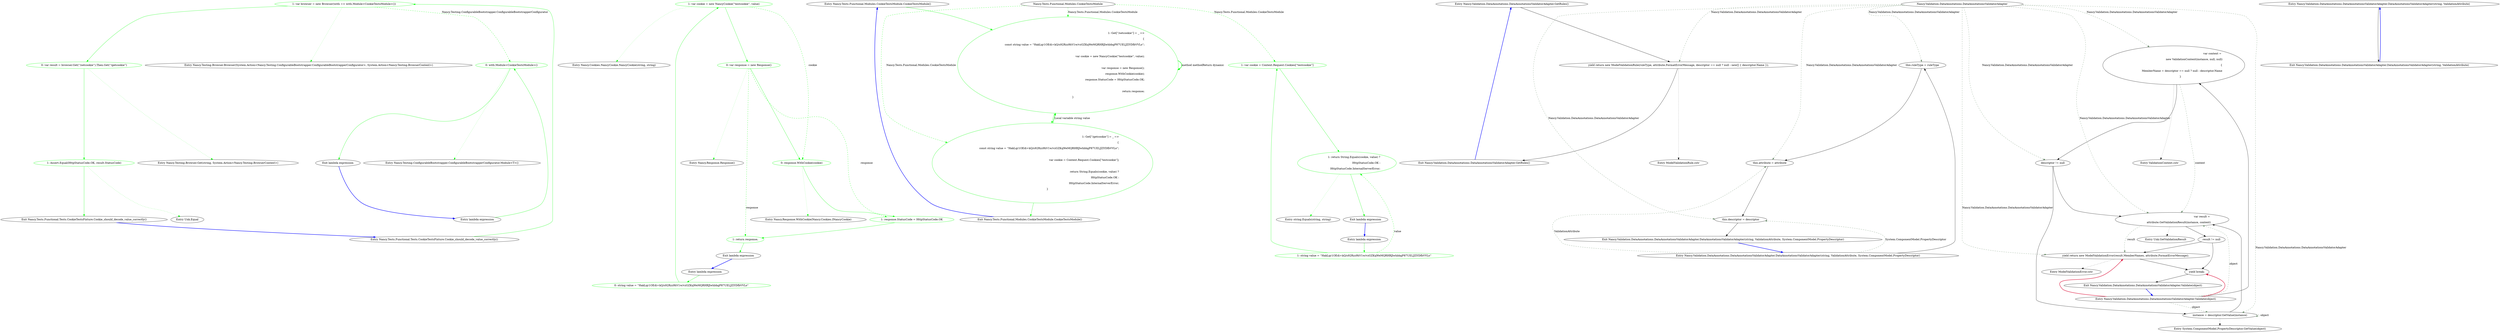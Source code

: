 digraph  {
d1 [cluster="Nancy.Tests.Functional.Tests.CookieTestsFixture.Cookie_should_decode_value_correctly()", color=green, community=0, label="1: var browser = new Browser(with => with.Module<CookieTestsModule>())", span="15-15"];
d0 [cluster="Nancy.Tests.Functional.Tests.CookieTestsFixture.Cookie_should_decode_value_correctly()", label="Entry Nancy.Tests.Functional.Tests.CookieTestsFixture.Cookie_should_decode_value_correctly()", span="12-12"];
d2 [cluster="Nancy.Tests.Functional.Tests.CookieTestsFixture.Cookie_should_decode_value_correctly()", color=green, community=0, label="0: var result = browser.Get(''/setcookie'').Then.Get(''/getcookie'')", span="18-18"];
d5 [cluster="Nancy.Testing.Browser.Browser(System.Action<Nancy.Testing.ConfigurableBootstrapper.ConfigurableBootstrapperConfigurator>, System.Action<Nancy.Testing.BrowserContext>)", label="Entry Nancy.Testing.Browser.Browser(System.Action<Nancy.Testing.ConfigurableBootstrapper.ConfigurableBootstrapperConfigurator>, System.Action<Nancy.Testing.BrowserContext>)", span="28-28"];
d9 [cluster="lambda expression", color=green, community=0, label="0: with.Module<CookieTestsModule>()", span="15-15"];
d3 [cluster="Nancy.Tests.Functional.Tests.CookieTestsFixture.Cookie_should_decode_value_correctly()", color=green, community=0, label="1: Assert.Equal(HttpStatusCode.OK, result.StatusCode)", span="21-21"];
d6 [cluster="Nancy.Testing.Browser.Get(string, System.Action<Nancy.Testing.BrowserContext>)", label="Entry Nancy.Testing.Browser.Get(string, System.Action<Nancy.Testing.BrowserContext>)", span="74-74"];
d8 [cluster="lambda expression", label="Entry lambda expression", span="15-15"];
d10 [cluster="lambda expression", label="Exit lambda expression", span="15-15"];
d11 [cluster="Nancy.Testing.ConfigurableBootstrapper.ConfigurableBootstrapperConfigurator.Module<T>()", label="Entry Nancy.Testing.ConfigurableBootstrapper.ConfigurableBootstrapperConfigurator.Module<T>()", span="880-880"];
d4 [cluster="Nancy.Tests.Functional.Tests.CookieTestsFixture.Cookie_should_decode_value_correctly()", label="Exit Nancy.Tests.Functional.Tests.CookieTestsFixture.Cookie_should_decode_value_correctly()", span="12-12"];
d7 [cluster="Unk.Equal", label="Entry Unk.Equal", span=""];
m0_12 [cluster="Nancy.Cookies.NancyCookie.NancyCookie(string, string)", file="CookieTestsModule.cs", label="Entry Nancy.Cookies.NancyCookie.NancyCookie(string, string)", span="18-18"];
m0_14 [cluster="Nancy.Response.WithCookie(Nancy.Cookies.INancyCookie)", file="CookieTestsModule.cs", label="Entry Nancy.Response.WithCookie(Nancy.Cookies.INancyCookie)", span="88-88"];
m0_0 [cluster="Nancy.Tests.Functional.Modules.CookieTestsModule.CookieTestsModule()", file="CookieTestsModule.cs", label="Entry Nancy.Tests.Functional.Modules.CookieTestsModule.CookieTestsModule()", span="8-8"];
m0_1 [cluster="Nancy.Tests.Functional.Modules.CookieTestsModule.CookieTestsModule()", color=green, community=1, file="CookieTestsModule.cs", label="1: Get[''/setcookie''] = _ =>\r\n            {\r\n                const string value = ''HakLqr1OEdi+kQ/s92Rzz9hV1w/vzGZKqWeMQRHRJlwhbbgP87UELJZlYDfbVVLo'';\r\n\r\n                var cookie = new NancyCookie(''testcookie'', value);\r\n\r\n                var response = new Response();\r\n                response.WithCookie(cookie);\r\n                response.StatusCode = HttpStatusCode.OK;\r\n\r\n                return response;\r\n            }", span="10-21"];
m0_2 [cluster="Nancy.Tests.Functional.Modules.CookieTestsModule.CookieTestsModule()", color=green, community=1, file="CookieTestsModule.cs", label="1: Get[''/getcookie''] = _ =>\r\n            {\r\n                const string value = ''HakLqr1OEdi+kQ/s92Rzz9hV1w/vzGZKqWeMQRHRJlwhbbgP87UELJZlYDfbVVLo'';\r\n\r\n                var cookie = Context.Request.Cookies[''testcookie''];\r\n\r\n                return String.Equals(cookie, value) ?\r\n                    HttpStatusCode.OK :\r\n                    HttpStatusCode.InternalServerError;\r\n            }", span="23-32"];
m0_3 [cluster="Nancy.Tests.Functional.Modules.CookieTestsModule.CookieTestsModule()", file="CookieTestsModule.cs", label="Exit Nancy.Tests.Functional.Modules.CookieTestsModule.CookieTestsModule()", span="8-8"];
m0_13 [cluster="Nancy.Response.Response()", file="CookieTestsModule.cs", label="Entry Nancy.Response.Response()", span="29-29"];
m0_15 [cluster="lambda expression", file="CookieTestsModule.cs", label="Entry lambda expression", span="23-32"];
m0_5 [cluster="lambda expression", color=green, community=0, file="CookieTestsModule.cs", label="0: string value = ''HakLqr1OEdi+kQ/s92Rzz9hV1w/vzGZKqWeMQRHRJlwhbbgP87UELJZlYDfbVVLo''", span="12-12"];
m0_4 [cluster="lambda expression", file="CookieTestsModule.cs", label="Entry lambda expression", span="10-21"];
m0_6 [cluster="lambda expression", color=green, community=0, file="CookieTestsModule.cs", label="1: var cookie = new NancyCookie(''testcookie'', value)", span="14-14"];
m0_7 [cluster="lambda expression", color=green, community=0, file="CookieTestsModule.cs", label="0: var response = new Response()", span="16-16"];
m0_8 [cluster="lambda expression", color=green, community=0, file="CookieTestsModule.cs", label="0: response.WithCookie(cookie)", span="17-17"];
m0_9 [cluster="lambda expression", color=green, community=0, file="CookieTestsModule.cs", label="1: response.StatusCode = HttpStatusCode.OK", span="18-18"];
m0_10 [cluster="lambda expression", color=green, community=0, file="CookieTestsModule.cs", label="1: return response;", span="20-20"];
m0_11 [cluster="lambda expression", file="CookieTestsModule.cs", label="Exit lambda expression", span="10-21"];
m0_16 [cluster="lambda expression", color=green, community=0, file="CookieTestsModule.cs", label="1: string value = ''HakLqr1OEdi+kQ/s92Rzz9hV1w/vzGZKqWeMQRHRJlwhbbgP87UELJZlYDfbVVLo''", span="25-25"];
m0_17 [cluster="lambda expression", color=green, community=0, file="CookieTestsModule.cs", label="1: var cookie = Context.Request.Cookies[''testcookie'']", span="27-27"];
m0_18 [cluster="lambda expression", color=green, community=1, file="CookieTestsModule.cs", label="1: return String.Equals(cookie, value) ?\r\n                    HttpStatusCode.OK :\r\n                    HttpStatusCode.InternalServerError;", span="29-31"];
m0_19 [cluster="lambda expression", file="CookieTestsModule.cs", label="Exit lambda expression", span="23-32"];
m0_20 [cluster="string.Equals(string, string)", file="CookieTestsModule.cs", label="Entry string.Equals(string, string)", span="0-0"];
m0_21 [file="CookieTestsModule.cs", label="Nancy.Tests.Functional.Modules.CookieTestsModule", span=""];
m1_7 [cluster="Nancy.Validation.DataAnnotations.DataAnnotationsValidatorAdapter.GetRules()", file="Request.cs", label="Entry Nancy.Validation.DataAnnotations.DataAnnotationsValidatorAdapter.GetRules()", span="42-42"];
m1_8 [cluster="Nancy.Validation.DataAnnotations.DataAnnotationsValidatorAdapter.GetRules()", file="Request.cs", label="yield return new ModelValidationRule(ruleType, attribute.FormatErrorMessage, descriptor == null ? null : new[] { descriptor.Name });", span="44-44"];
m1_9 [cluster="Nancy.Validation.DataAnnotations.DataAnnotationsValidatorAdapter.GetRules()", file="Request.cs", label="Exit Nancy.Validation.DataAnnotations.DataAnnotationsValidatorAdapter.GetRules()", span="42-42"];
m1_22 [cluster="Unk.GetValidationResult", file="Request.cs", label="Entry Unk.GetValidationResult", span=""];
m1_0 [cluster="Nancy.Validation.DataAnnotations.DataAnnotationsValidatorAdapter.DataAnnotationsValidatorAdapter(string, ValidationAttribute)", file="Request.cs", label="Entry Nancy.Validation.DataAnnotations.DataAnnotationsValidatorAdapter.DataAnnotationsValidatorAdapter(string, ValidationAttribute)", span="20-20"];
m1_1 [cluster="Nancy.Validation.DataAnnotations.DataAnnotationsValidatorAdapter.DataAnnotationsValidatorAdapter(string, ValidationAttribute)", file="Request.cs", label="Exit Nancy.Validation.DataAnnotations.DataAnnotationsValidatorAdapter.DataAnnotationsValidatorAdapter(string, ValidationAttribute)", span="20-20"];
m1_21 [cluster="System.ComponentModel.PropertyDescriptor.GetValue(object)", file="Request.cs", label="Entry System.ComponentModel.PropertyDescriptor.GetValue(object)", span="0-0"];
m1_20 [cluster="ValidationContext.cstr", file="Request.cs", label="Entry ValidationContext.cstr", span=""];
m1_23 [cluster="ModelValidationError.cstr", file="Request.cs", label="Entry ModelValidationError.cstr", span=""];
m1_2 [cluster="Nancy.Validation.DataAnnotations.DataAnnotationsValidatorAdapter.DataAnnotationsValidatorAdapter(string, ValidationAttribute, System.ComponentModel.PropertyDescriptor)", file="Request.cs", label="Entry Nancy.Validation.DataAnnotations.DataAnnotationsValidatorAdapter.DataAnnotationsValidatorAdapter(string, ValidationAttribute, System.ComponentModel.PropertyDescriptor)", span="31-31"];
m1_3 [cluster="Nancy.Validation.DataAnnotations.DataAnnotationsValidatorAdapter.DataAnnotationsValidatorAdapter(string, ValidationAttribute, System.ComponentModel.PropertyDescriptor)", file="Request.cs", label="this.ruleType = ruleType", span="33-33"];
m1_4 [cluster="Nancy.Validation.DataAnnotations.DataAnnotationsValidatorAdapter.DataAnnotationsValidatorAdapter(string, ValidationAttribute, System.ComponentModel.PropertyDescriptor)", file="Request.cs", label="this.attribute = attribute", span="34-34"];
m1_5 [cluster="Nancy.Validation.DataAnnotations.DataAnnotationsValidatorAdapter.DataAnnotationsValidatorAdapter(string, ValidationAttribute, System.ComponentModel.PropertyDescriptor)", file="Request.cs", label="this.descriptor = descriptor", span="35-35"];
m1_6 [cluster="Nancy.Validation.DataAnnotations.DataAnnotationsValidatorAdapter.DataAnnotationsValidatorAdapter(string, ValidationAttribute, System.ComponentModel.PropertyDescriptor)", file="Request.cs", label="Exit Nancy.Validation.DataAnnotations.DataAnnotationsValidatorAdapter.DataAnnotationsValidatorAdapter(string, ValidationAttribute, System.ComponentModel.PropertyDescriptor)", span="31-31"];
m1_11 [cluster="Nancy.Validation.DataAnnotations.DataAnnotationsValidatorAdapter.Validate(object)", file="Request.cs", label="Entry Nancy.Validation.DataAnnotations.DataAnnotationsValidatorAdapter.Validate(object)", span="52-52"];
m1_12 [cluster="Nancy.Validation.DataAnnotations.DataAnnotationsValidatorAdapter.Validate(object)", file="Request.cs", label="var context = \r\n                new ValidationContext(instance, null, null)\r\n                {\r\n                    MemberName = descriptor == null ? null : descriptor.Name\r\n                }", span="54-58"];
m1_17 [cluster="Nancy.Validation.DataAnnotations.DataAnnotationsValidatorAdapter.Validate(object)", file="Request.cs", label="yield return new ModelValidationError(result.MemberNames, attribute.FormatErrorMessage);", span="70-70"];
m1_18 [cluster="Nancy.Validation.DataAnnotations.DataAnnotationsValidatorAdapter.Validate(object)", file="Request.cs", label="yield break;", span="73-73"];
m1_14 [cluster="Nancy.Validation.DataAnnotations.DataAnnotationsValidatorAdapter.Validate(object)", file="Request.cs", label="instance = descriptor.GetValue(instance)", span="62-62"];
m1_15 [cluster="Nancy.Validation.DataAnnotations.DataAnnotationsValidatorAdapter.Validate(object)", file="Request.cs", label="var result = \r\n                attribute.GetValidationResult(instance, context)", span="65-66"];
m1_13 [cluster="Nancy.Validation.DataAnnotations.DataAnnotationsValidatorAdapter.Validate(object)", file="Request.cs", label="descriptor != null", span="60-60"];
m1_16 [cluster="Nancy.Validation.DataAnnotations.DataAnnotationsValidatorAdapter.Validate(object)", file="Request.cs", label="result != null", span="68-68"];
m1_19 [cluster="Nancy.Validation.DataAnnotations.DataAnnotationsValidatorAdapter.Validate(object)", file="Request.cs", label="Exit Nancy.Validation.DataAnnotations.DataAnnotationsValidatorAdapter.Validate(object)", span="52-52"];
m1_10 [cluster="ModelValidationRule.cstr", file="Request.cs", label="Entry ModelValidationRule.cstr", span=""];
m1_24 [file="Request.cs", label="Nancy.Validation.DataAnnotations.DataAnnotationsValidatorAdapter", span=""];
d1 -> d2  [color=green, key=0, style=solid];
d1 -> d5  [color=green, key=2, style=dotted];
d1 -> d9  [color=green, key=1, label="Nancy.Testing.ConfigurableBootstrapper.ConfigurableBootstrapperConfigurator", style=dashed];
d0 -> d1  [color=green, key=0, style=solid];
d2 -> d3  [color=green, key=0, style=solid];
d2 -> d6  [color=green, key=2, style=dotted];
d9 -> d10  [color=green, key=0, style=solid];
d9 -> d11  [color=green, key=2, style=dotted];
d3 -> d4  [color=green, key=0, style=solid];
d3 -> d7  [color=green, key=2, style=dotted];
d8 -> d9  [color=green, key=0, style=solid];
d10 -> d8  [color=blue, key=0, style=bold];
d4 -> d0  [color=blue, key=0, style=bold];
m0_0 -> m0_1  [color=green, key=0, style=solid];
m0_1 -> m0_1  [color=green, key=3, label="method methodReturn dynamic ", style=bold];
m0_1 -> m0_2  [color=green, key=0, style=solid];
m0_2 -> m0_1  [color=green, key=3, label="Local variable string value", style=bold];
m0_2 -> m0_3  [color=green, key=0, style=solid];
m0_3 -> m0_0  [color=blue, key=0, style=bold];
m0_15 -> m0_16  [color=green, key=0, style=solid];
m0_5 -> m0_6  [color=green, key=0, style=solid];
m0_4 -> m0_5  [color=green, key=0, style=solid];
m0_6 -> m0_7  [color=green, key=0, style=solid];
m0_6 -> m0_12  [color=green, key=2, style=dotted];
m0_6 -> m0_8  [color=green, key=1, label=cookie, style=dashed];
m0_7 -> m0_8  [color=green, key=0, style=solid];
m0_7 -> m0_13  [color=green, key=2, style=dotted];
m0_7 -> m0_9  [color=green, key=1, label=response, style=dashed];
m0_7 -> m0_10  [color=green, key=1, label=response, style=dashed];
m0_8 -> m0_9  [color=green, key=0, style=solid];
m0_8 -> m0_14  [color=green, key=2, style=dotted];
m0_9 -> m0_10  [color=green, key=0, style=solid];
m0_10 -> m0_11  [color=green, key=0, style=solid];
m0_11 -> m0_4  [color=blue, key=0, style=bold];
m0_16 -> m0_17  [color=green, key=0, style=solid];
m0_16 -> m0_18  [color=green, key=1, label=value, style=dashed];
m0_17 -> m0_18  [color=green, key=0, style=solid];
m0_18 -> m0_19  [color=green, key=0, style=solid];
m0_18 -> m0_20  [color=green, key=2, style=dotted];
m0_19 -> m0_15  [color=blue, key=0, style=bold];
m0_21 -> m0_1  [color=green, key=1, label="Nancy.Tests.Functional.Modules.CookieTestsModule", style=dashed];
m0_21 -> m0_2  [color=green, key=1, label="Nancy.Tests.Functional.Modules.CookieTestsModule", style=dashed];
m0_21 -> m0_17  [color=green, key=1, label="Nancy.Tests.Functional.Modules.CookieTestsModule", style=dashed];
m1_7 -> m1_8  [key=0, style=solid];
m1_8 -> m1_9  [key=0, style=solid];
m1_8 -> m1_10  [key=2, style=dotted];
m1_9 -> m1_7  [color=blue, key=0, style=bold];
m1_0 -> m1_1  [key=0, style=solid];
m1_1 -> m1_0  [color=blue, key=0, style=bold];
m1_2 -> m1_3  [key=0, style=solid];
m1_2 -> m1_4  [color=darkseagreen4, key=1, label=ValidationAttribute, style=dashed];
m1_2 -> m1_5  [color=darkseagreen4, key=1, label="System.ComponentModel.PropertyDescriptor", style=dashed];
m1_3 -> m1_4  [key=0, style=solid];
m1_4 -> m1_5  [key=0, style=solid];
m1_5 -> m1_6  [key=0, style=solid];
m1_6 -> m1_2  [color=blue, key=0, style=bold];
m1_11 -> m1_12  [key=0, style=solid];
m1_11 -> m1_17  [color=crimson, key=0, style=bold];
m1_11 -> m1_18  [color=crimson, key=0, style=bold];
m1_11 -> m1_14  [color=darkseagreen4, key=1, label=object, style=dashed];
m1_11 -> m1_15  [color=darkseagreen4, key=1, label=object, style=dashed];
m1_12 -> m1_13  [key=0, style=solid];
m1_12 -> m1_20  [key=2, style=dotted];
m1_12 -> m1_15  [color=darkseagreen4, key=1, label=context, style=dashed];
m1_17 -> m1_18  [key=0, style=solid];
m1_17 -> m1_23  [key=2, style=dotted];
m1_18 -> m1_19  [key=0, style=solid];
m1_14 -> m1_15  [key=0, style=solid];
m1_14 -> m1_21  [key=2, style=dotted];
m1_14 -> m1_14  [color=darkseagreen4, key=1, label=object, style=dashed];
m1_15 -> m1_16  [key=0, style=solid];
m1_15 -> m1_22  [key=2, style=dotted];
m1_15 -> m1_17  [color=darkseagreen4, key=1, label=result, style=dashed];
m1_13 -> m1_14  [key=0, style=solid];
m1_13 -> m1_15  [key=0, style=solid];
m1_16 -> m1_17  [key=0, style=solid];
m1_16 -> m1_18  [key=0, style=solid];
m1_19 -> m1_11  [color=blue, key=0, style=bold];
m1_24 -> m1_3  [color=darkseagreen4, key=1, label="Nancy.Validation.DataAnnotations.DataAnnotationsValidatorAdapter", style=dashed];
m1_24 -> m1_4  [color=darkseagreen4, key=1, label="Nancy.Validation.DataAnnotations.DataAnnotationsValidatorAdapter", style=dashed];
m1_24 -> m1_5  [color=darkseagreen4, key=1, label="Nancy.Validation.DataAnnotations.DataAnnotationsValidatorAdapter", style=dashed];
m1_24 -> m1_8  [color=darkseagreen4, key=1, label="Nancy.Validation.DataAnnotations.DataAnnotationsValidatorAdapter", style=dashed];
m1_24 -> m1_12  [color=darkseagreen4, key=1, label="Nancy.Validation.DataAnnotations.DataAnnotationsValidatorAdapter", style=dashed];
m1_24 -> m1_13  [color=darkseagreen4, key=1, label="Nancy.Validation.DataAnnotations.DataAnnotationsValidatorAdapter", style=dashed];
m1_24 -> m1_14  [color=darkseagreen4, key=1, label="Nancy.Validation.DataAnnotations.DataAnnotationsValidatorAdapter", style=dashed];
m1_24 -> m1_15  [color=darkseagreen4, key=1, label="Nancy.Validation.DataAnnotations.DataAnnotationsValidatorAdapter", style=dashed];
m1_24 -> m1_17  [color=darkseagreen4, key=1, label="Nancy.Validation.DataAnnotations.DataAnnotationsValidatorAdapter", style=dashed];
}
